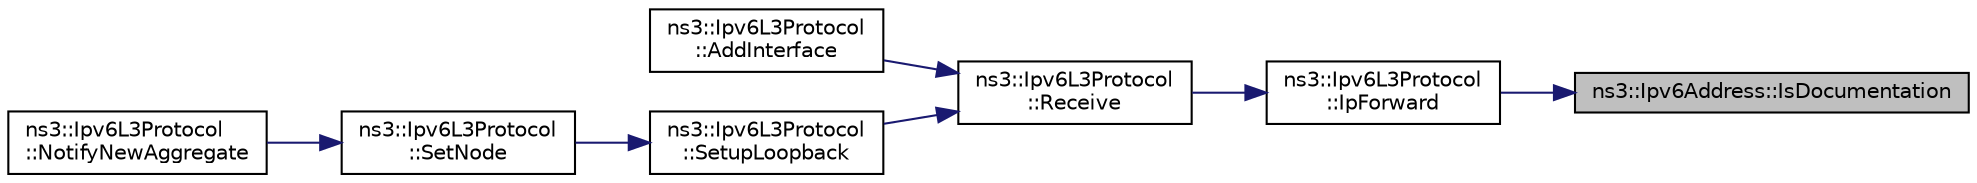 digraph "ns3::Ipv6Address::IsDocumentation"
{
 // LATEX_PDF_SIZE
  edge [fontname="Helvetica",fontsize="10",labelfontname="Helvetica",labelfontsize="10"];
  node [fontname="Helvetica",fontsize="10",shape=record];
  rankdir="RL";
  Node1 [label="ns3::Ipv6Address::IsDocumentation",height=0.2,width=0.4,color="black", fillcolor="grey75", style="filled", fontcolor="black",tooltip="If the IPv6 address is a documentation address (2001:DB8::/32)."];
  Node1 -> Node2 [dir="back",color="midnightblue",fontsize="10",style="solid",fontname="Helvetica"];
  Node2 [label="ns3::Ipv6L3Protocol\l::IpForward",height=0.2,width=0.4,color="black", fillcolor="white", style="filled",URL="$classns3_1_1_ipv6_l3_protocol.html#ac956e0aaed5e961b6c25210c2b696da6",tooltip="Forward a packet."];
  Node2 -> Node3 [dir="back",color="midnightblue",fontsize="10",style="solid",fontname="Helvetica"];
  Node3 [label="ns3::Ipv6L3Protocol\l::Receive",height=0.2,width=0.4,color="black", fillcolor="white", style="filled",URL="$classns3_1_1_ipv6_l3_protocol.html#a8a95d576e8aee9a571db93bf686d850a",tooltip="Receive method when a packet arrive in the stack."];
  Node3 -> Node4 [dir="back",color="midnightblue",fontsize="10",style="solid",fontname="Helvetica"];
  Node4 [label="ns3::Ipv6L3Protocol\l::AddInterface",height=0.2,width=0.4,color="black", fillcolor="white", style="filled",URL="$classns3_1_1_ipv6_l3_protocol.html#a56047c2ee7db15185af07538c609cbb5",tooltip="Add IPv6 interface for a device."];
  Node3 -> Node5 [dir="back",color="midnightblue",fontsize="10",style="solid",fontname="Helvetica"];
  Node5 [label="ns3::Ipv6L3Protocol\l::SetupLoopback",height=0.2,width=0.4,color="black", fillcolor="white", style="filled",URL="$classns3_1_1_ipv6_l3_protocol.html#a69a1ef7b49dd3aa80c6807f467720005",tooltip="Setup loopback interface."];
  Node5 -> Node6 [dir="back",color="midnightblue",fontsize="10",style="solid",fontname="Helvetica"];
  Node6 [label="ns3::Ipv6L3Protocol\l::SetNode",height=0.2,width=0.4,color="black", fillcolor="white", style="filled",URL="$classns3_1_1_ipv6_l3_protocol.html#a53796a2747cb5edcd1c762f44043b061",tooltip="Set node associated with this stack."];
  Node6 -> Node7 [dir="back",color="midnightblue",fontsize="10",style="solid",fontname="Helvetica"];
  Node7 [label="ns3::Ipv6L3Protocol\l::NotifyNewAggregate",height=0.2,width=0.4,color="black", fillcolor="white", style="filled",URL="$classns3_1_1_ipv6_l3_protocol.html#ae07ff89952d068d18fb5650ffd1f5378",tooltip="Notify other components connected to the node that a new stack member is now connected."];
}
